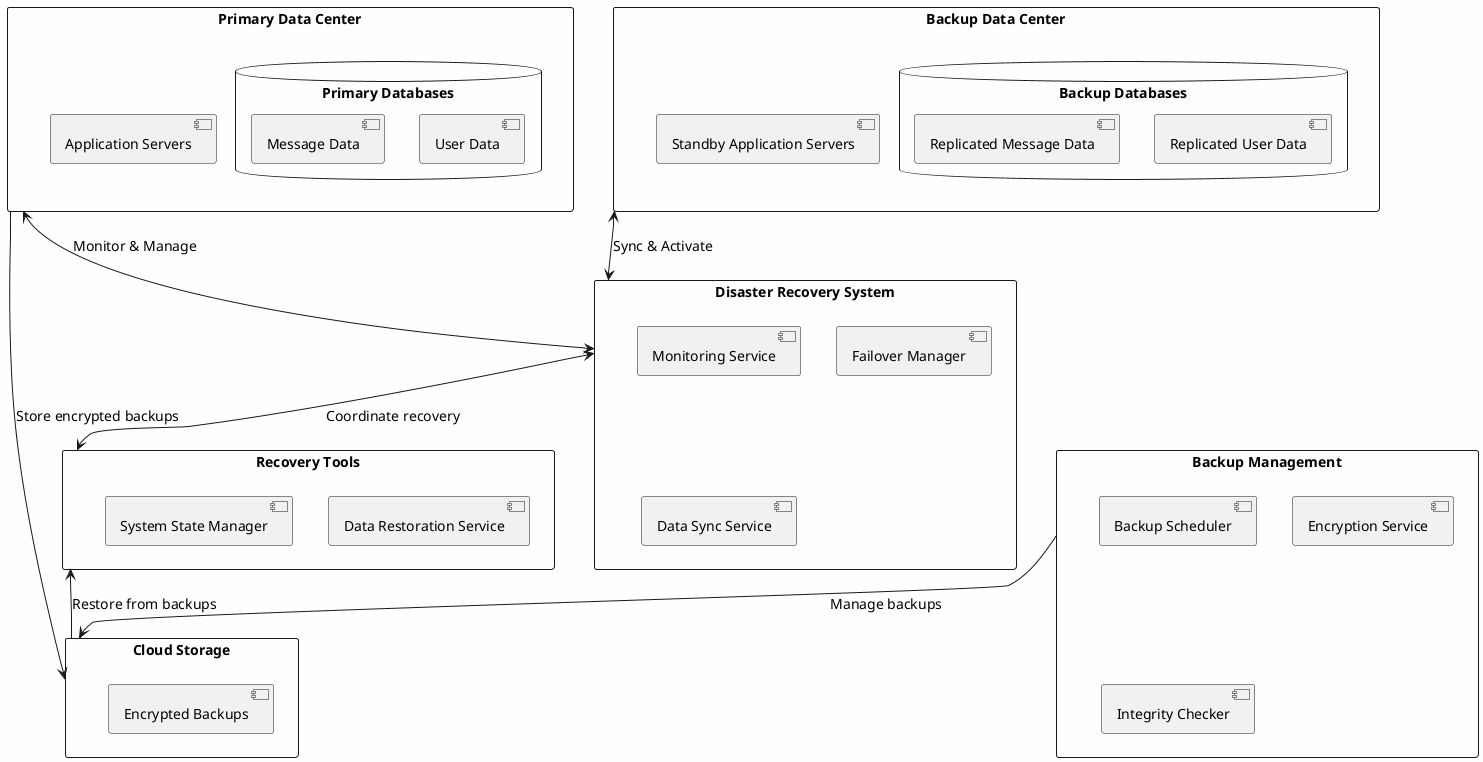 @startuml Telegram_Disaster_Recovery_And_Backup

skinparam backgroundColor #FEFEFE
skinparam handwritten false
skinparam monochrome true
skinparam packageStyle rectangle
skinparam defaultFontName Arial
skinparam defaultFontSize 14

rectangle "Primary Data Center" {
    database "Primary Databases" {
        [User Data]
        [Message Data]
    }
    [Application Servers]
}

rectangle "Backup Data Center" {
    database "Backup Databases" {
        [Replicated User Data]
        [Replicated Message Data]
    }
    [Standby Application Servers]
}

rectangle "Disaster Recovery System" {
    [Monitoring Service]
    [Failover Manager]
    [Data Sync Service]
}

rectangle "Cloud Storage" {
    [Encrypted Backups]
}

rectangle "Backup Management" {
    [Backup Scheduler]
    [Encryption Service]
    [Integrity Checker]
}

rectangle "Recovery Tools" {
    [Data Restoration Service]
    [System State Manager]
}

"Primary Data Center" <--> "Disaster Recovery System" : Monitor & Manage
"Backup Data Center" <--> "Disaster Recovery System" : Sync & Activate
"Primary Data Center" --> "Cloud Storage" : Store encrypted backups
"Backup Management" --> "Cloud Storage" : Manage backups
"Recovery Tools" <-- "Cloud Storage" : Restore from backups
"Disaster Recovery System" <--> "Recovery Tools" : Coordinate recovery

@enduml
